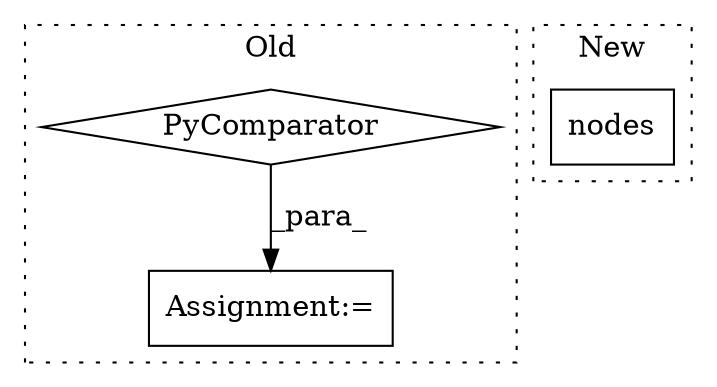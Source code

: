 digraph G {
subgraph cluster0 {
1 [label="PyComparator" a="113" s="1636" l="23" shape="diamond"];
3 [label="Assignment:=" a="7" s="1870" l="1" shape="box"];
label = "Old";
style="dotted";
}
subgraph cluster1 {
2 [label="nodes" a="32" s="1441,1450" l="6,1" shape="box"];
label = "New";
style="dotted";
}
1 -> 3 [label="_para_"];
}